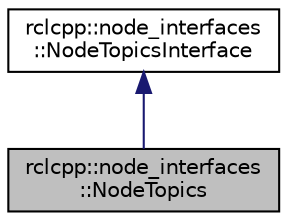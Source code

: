 digraph "rclcpp::node_interfaces::NodeTopics"
{
  edge [fontname="Helvetica",fontsize="10",labelfontname="Helvetica",labelfontsize="10"];
  node [fontname="Helvetica",fontsize="10",shape=record];
  Node2 [label="rclcpp::node_interfaces\l::NodeTopics",height=0.2,width=0.4,color="black", fillcolor="grey75", style="filled", fontcolor="black"];
  Node3 -> Node2 [dir="back",color="midnightblue",fontsize="10",style="solid",fontname="Helvetica"];
  Node3 [label="rclcpp::node_interfaces\l::NodeTopicsInterface",height=0.2,width=0.4,color="black", fillcolor="white", style="filled",URL="$classrclcpp_1_1node__interfaces_1_1NodeTopicsInterface.html",tooltip="Pure virtual interface class for the NodeTopics part of the Node API. "];
}
